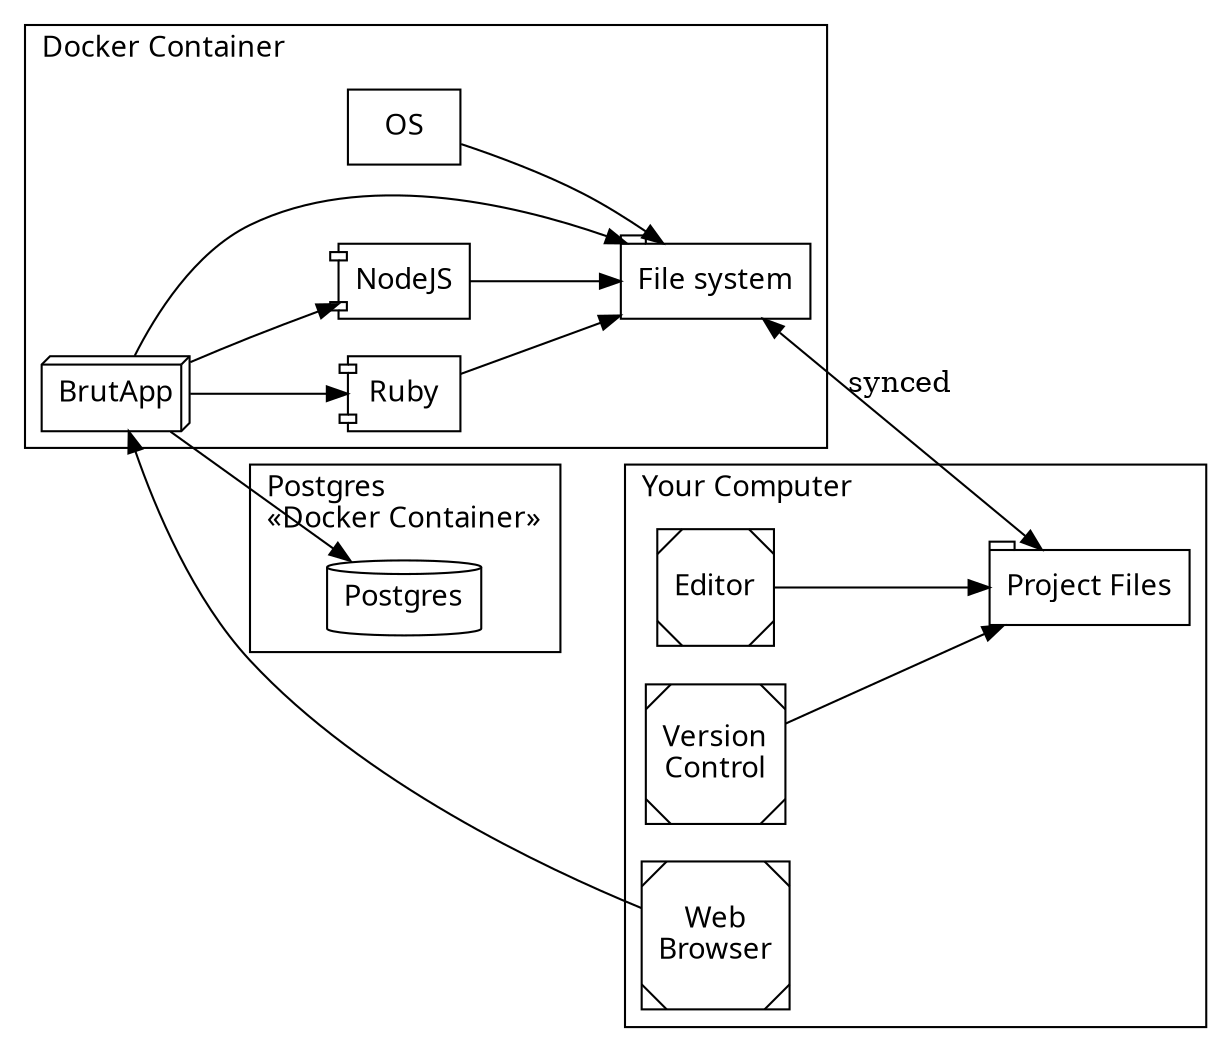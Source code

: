 digraph G {
  rankdir="LR"
  Node[fontname=Baskerville]
  subgraph cluster_docker {
    label="Docker Container"
    labeljust=left
    fontname=Avenir
    Ruby
    NodeJS
    OS
    Filesystem
    BrutApp
  }

  subgraph cluster_host {
    label="Your Computer"
    labeljust=left
    fontname=Avenir
    ProjectFiles
    Editor
    VersionControl
    Browser
  } 
  
  subgraph cluster_postgres {
      label="Postgres\l«Docker Container»"
      labeljust=left
      fontname=Avenir
      Postgres
  }
  Filesystem[shape=tab label="File system"]
  ProjectFiles[shape=tab label="Project Files"]
  OS[shape=box]
  NodeJS[shape=component]
  Ruby[shape=component]
  Editor[shape=Msquare]
  VersionControl[shape=Msquare label="Version\nControl"]
  Postgres[shape=cylinder]
  BrutApp[shape=box3d]
  Browser[shape="Msquare" label="Web\nBrowser"]
  
  BrutApp -> Ruby
  BrutApp -> NodeJS
  BrutApp -> Filesystem
  BrutApp -> Postgres
  
  Filesystem -> ProjectFiles[ dir=both label="synced"]
  Editor -> ProjectFiles
  Ruby -> Filesystem
  NodeJS -> Filesystem
  OS -> Filesystem
  VersionControl -> ProjectFiles
  Browser -> BrutApp
}
